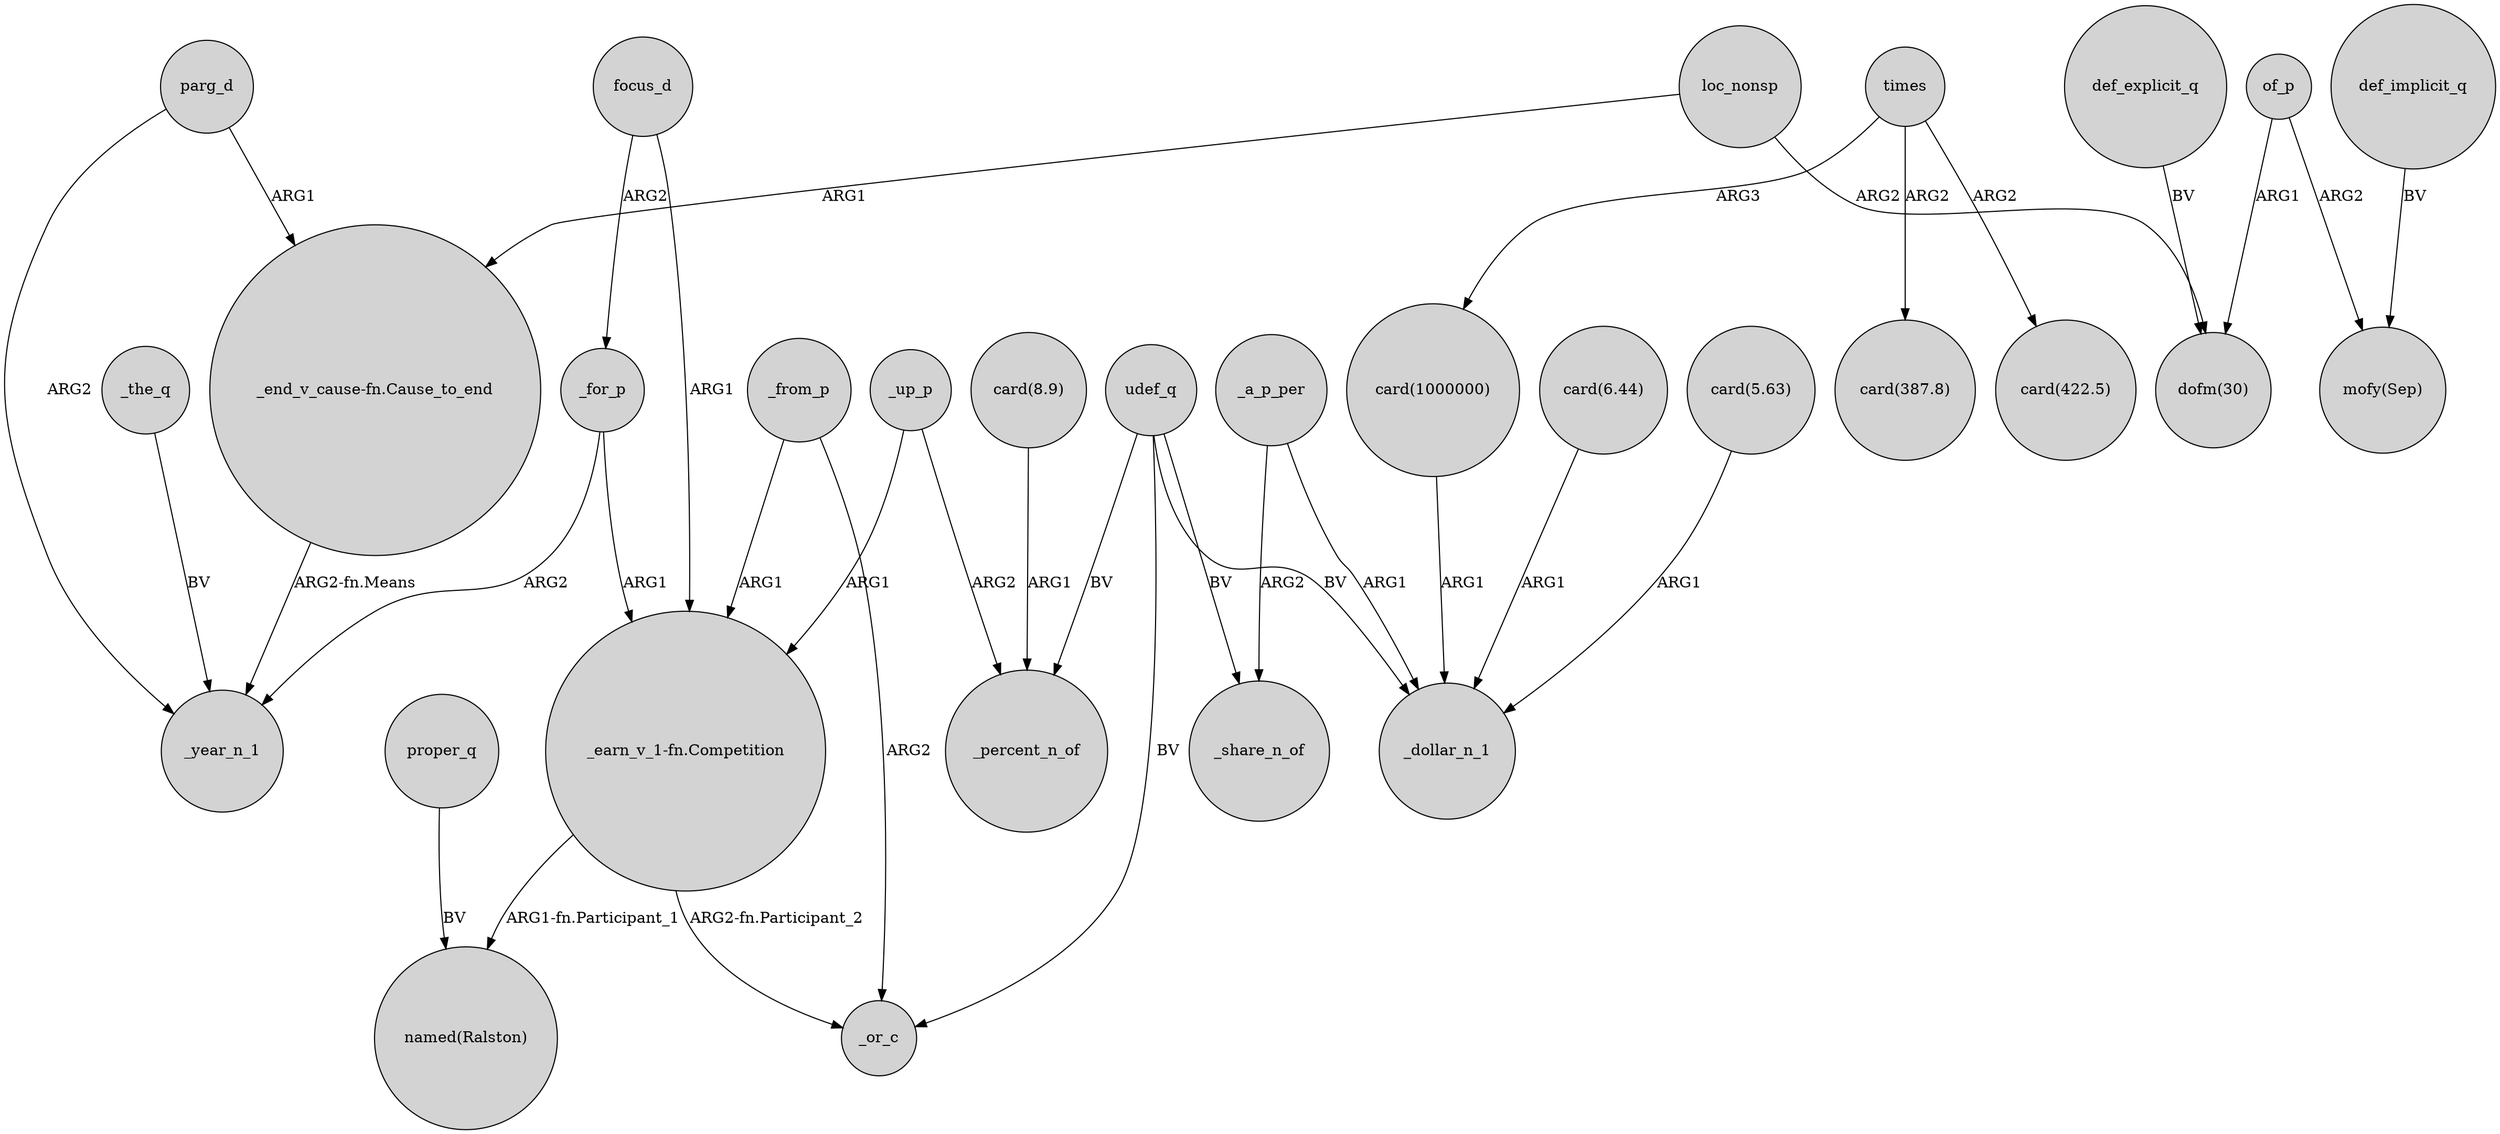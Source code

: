 digraph {
	node [shape=circle style=filled]
	parg_d -> "_end_v_cause-fn.Cause_to_end" [label=ARG1]
	_up_p -> _percent_n_of [label=ARG2]
	_from_p -> "_earn_v_1-fn.Competition" [label=ARG1]
	"_earn_v_1-fn.Competition" -> "named(Ralston)" [label="ARG1-fn.Participant_1"]
	times -> "card(387.8)" [label=ARG2]
	"_end_v_cause-fn.Cause_to_end" -> _year_n_1 [label="ARG2-fn.Means"]
	times -> "card(1000000)" [label=ARG3]
	def_implicit_q -> "mofy(Sep)" [label=BV]
	"card(8.9)" -> _percent_n_of [label=ARG1]
	_for_p -> "_earn_v_1-fn.Competition" [label=ARG1]
	def_explicit_q -> "dofm(30)" [label=BV]
	proper_q -> "named(Ralston)" [label=BV]
	of_p -> "mofy(Sep)" [label=ARG2]
	udef_q -> _or_c [label=BV]
	times -> "card(422.5)" [label=ARG2]
	_a_p_per -> _share_n_of [label=ARG2]
	udef_q -> _percent_n_of [label=BV]
	_the_q -> _year_n_1 [label=BV]
	"card(6.44)" -> _dollar_n_1 [label=ARG1]
	udef_q -> _share_n_of [label=BV]
	udef_q -> _dollar_n_1 [label=BV]
	"card(5.63)" -> _dollar_n_1 [label=ARG1]
	"_earn_v_1-fn.Competition" -> _or_c [label="ARG2-fn.Participant_2"]
	"card(1000000)" -> _dollar_n_1 [label=ARG1]
	loc_nonsp -> "_end_v_cause-fn.Cause_to_end" [label=ARG1]
	focus_d -> "_earn_v_1-fn.Competition" [label=ARG1]
	_from_p -> _or_c [label=ARG2]
	_a_p_per -> _dollar_n_1 [label=ARG1]
	parg_d -> _year_n_1 [label=ARG2]
	of_p -> "dofm(30)" [label=ARG1]
	_for_p -> _year_n_1 [label=ARG2]
	focus_d -> _for_p [label=ARG2]
	_up_p -> "_earn_v_1-fn.Competition" [label=ARG1]
	loc_nonsp -> "dofm(30)" [label=ARG2]
}
